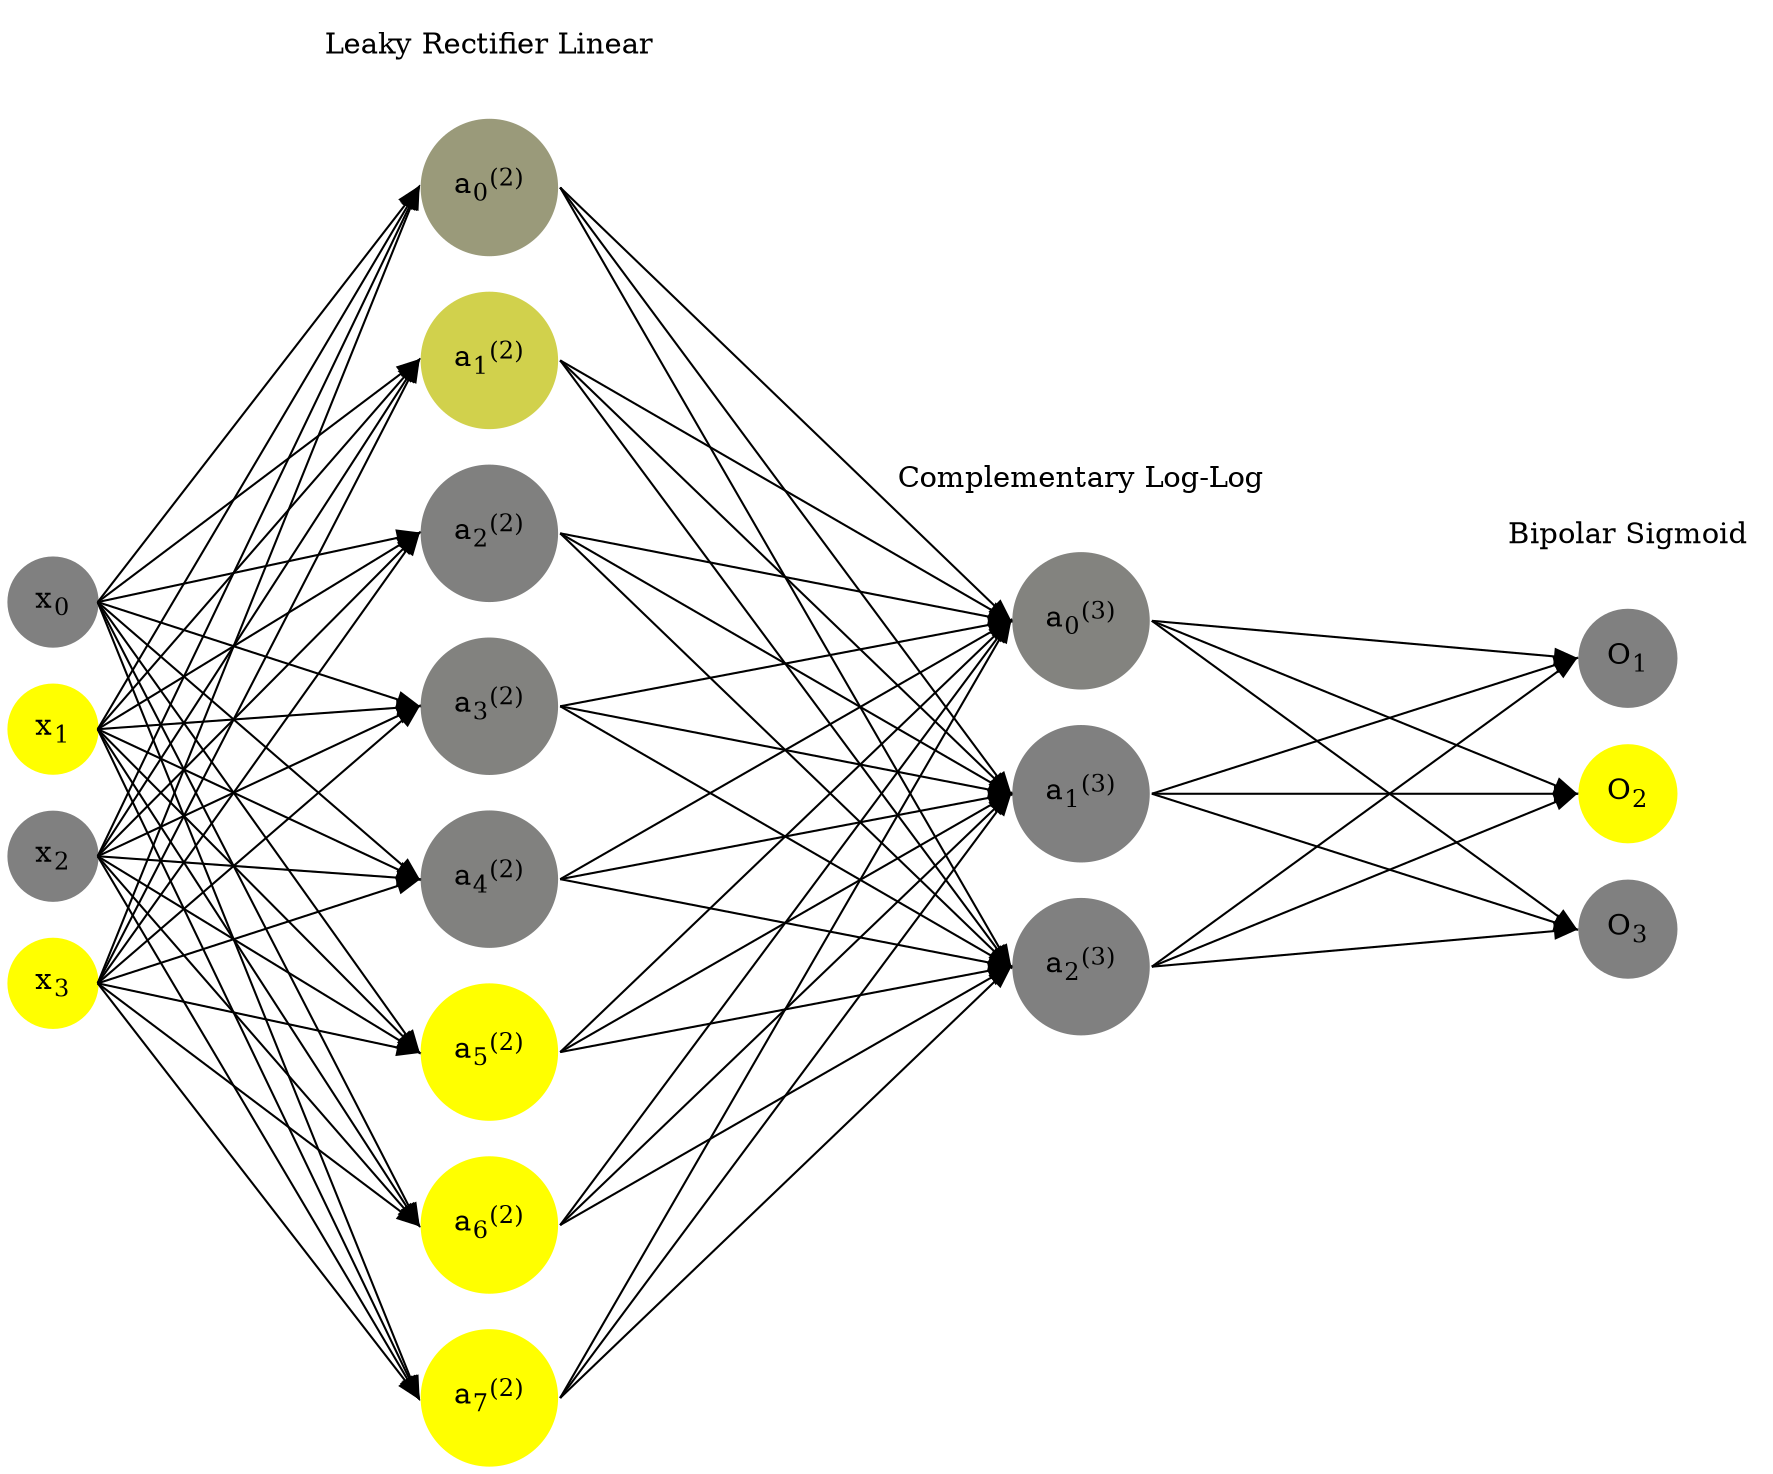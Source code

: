 digraph G {
	rankdir = LR;
	splines=false;
	edge[style=invis];
	ranksep= 1.4;
	{
	node [shape=circle, color="0.1667, 0.0, 0.5", style=filled, fillcolor="0.1667, 0.0, 0.5"];
	x0 [label=<x<sub>0</sub>>];
	}
	{
	node [shape=circle, color="0.1667, 1.0, 1.0", style=filled, fillcolor="0.1667, 1.0, 1.0"];
	x1 [label=<x<sub>1</sub>>];
	}
	{
	node [shape=circle, color="0.1667, 0.0, 0.5", style=filled, fillcolor="0.1667, 0.0, 0.5"];
	x2 [label=<x<sub>2</sub>>];
	}
	{
	node [shape=circle, color="0.1667, 1.0, 1.0", style=filled, fillcolor="0.1667, 1.0, 1.0"];
	x3 [label=<x<sub>3</sub>>];
	}
	{
	node [shape=circle, color="0.1667, 0.210621, 0.605311", style=filled, fillcolor="0.1667, 0.210621, 0.605311"];
	a02 [label=<a<sub>0</sub><sup>(2)</sup>>];
	}
	{
	node [shape=circle, color="0.1667, 0.636315, 0.818158", style=filled, fillcolor="0.1667, 0.636315, 0.818158"];
	a12 [label=<a<sub>1</sub><sup>(2)</sup>>];
	}
	{
	node [shape=circle, color="0.1667, 0.007157, 0.503579", style=filled, fillcolor="0.1667, 0.007157, 0.503579"];
	a22 [label=<a<sub>2</sub><sup>(2)</sup>>];
	}
	{
	node [shape=circle, color="0.1667, 0.017089, 0.508544", style=filled, fillcolor="0.1667, 0.017089, 0.508544"];
	a32 [label=<a<sub>3</sub><sup>(2)</sup>>];
	}
	{
	node [shape=circle, color="0.1667, 0.015198, 0.507599", style=filled, fillcolor="0.1667, 0.015198, 0.507599"];
	a42 [label=<a<sub>4</sub><sup>(2)</sup>>];
	}
	{
	node [shape=circle, color="0.1667, 1.190134, 1.095067", style=filled, fillcolor="0.1667, 1.190134, 1.095067"];
	a52 [label=<a<sub>5</sub><sup>(2)</sup>>];
	}
	{
	node [shape=circle, color="0.1667, 2.569779, 1.784889", style=filled, fillcolor="0.1667, 2.569779, 1.784889"];
	a62 [label=<a<sub>6</sub><sup>(2)</sup>>];
	}
	{
	node [shape=circle, color="0.1667, 7.522611, 4.261305", style=filled, fillcolor="0.1667, 7.522611, 4.261305"];
	a72 [label=<a<sub>7</sub><sup>(2)</sup>>];
	}
	{
	node [shape=circle, color="0.1667, 0.023776, 0.511888", style=filled, fillcolor="0.1667, 0.023776, 0.511888"];
	a03 [label=<a<sub>0</sub><sup>(3)</sup>>];
	}
	{
	node [shape=circle, color="0.1667, 0.000000, 0.500000", style=filled, fillcolor="0.1667, 0.000000, 0.500000"];
	a13 [label=<a<sub>1</sub><sup>(3)</sup>>];
	}
	{
	node [shape=circle, color="0.1667, 0.000000, 0.500000", style=filled, fillcolor="0.1667, 0.000000, 0.500000"];
	a23 [label=<a<sub>2</sub><sup>(3)</sup>>];
	}
	{
	node [shape=circle, color="0.1667, 0.0, 0.5", style=filled, fillcolor="0.1667, 0.0, 0.5"];
	O1 [label=<O<sub>1</sub>>];
	}
	{
	node [shape=circle, color="0.1667, 1.0, 1.0", style=filled, fillcolor="0.1667, 1.0, 1.0"];
	O2 [label=<O<sub>2</sub>>];
	}
	{
	node [shape=circle, color="0.1667, 0.0, 0.5", style=filled, fillcolor="0.1667, 0.0, 0.5"];
	O3 [label=<O<sub>3</sub>>];
	}
	{
	rank=same;
	x0->x1->x2->x3;
	}
	{
	rank=same;
	a02->a12->a22->a32->a42->a52->a62->a72;
	}
	{
	rank=same;
	a03->a13->a23;
	}
	{
	rank=same;
	O1->O2->O3;
	}
	l1 [shape=plaintext,label="Leaky Rectifier Linear"];
	l1->a02;
	{rank=same; l1;a02};
	l2 [shape=plaintext,label="Complementary Log-Log"];
	l2->a03;
	{rank=same; l2;a03};
	l3 [shape=plaintext,label="Bipolar Sigmoid"];
	l3->O1;
	{rank=same; l3;O1};
edge[style=solid, tailport=e, headport=w];
	{x0;x1;x2;x3} -> {a02;a12;a22;a32;a42;a52;a62;a72};
	{a02;a12;a22;a32;a42;a52;a62;a72} -> {a03;a13;a23};
	{a03;a13;a23} -> {O1,O2,O3};
}